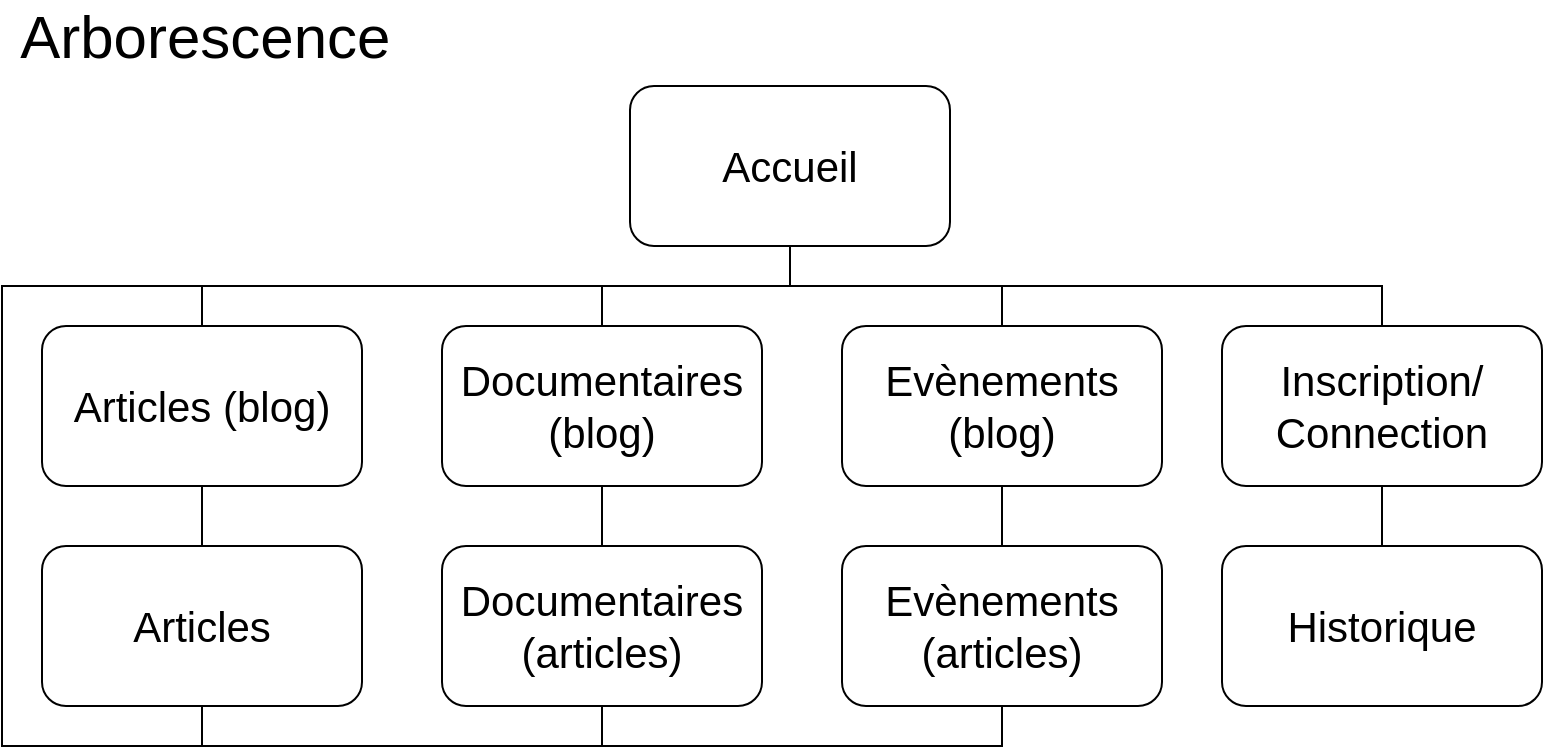 <mxfile version="23.1.5" type="device" pages="2">
  <diagram name="Page-1" id="3NOlI5YgGFhrqcbVbegV">
    <mxGraphModel dx="1434" dy="780" grid="1" gridSize="10" guides="1" tooltips="1" connect="1" arrows="1" fold="1" page="1" pageScale="1" pageWidth="827" pageHeight="1169" math="0" shadow="0">
      <root>
        <mxCell id="0" />
        <mxCell id="1" parent="0" />
        <mxCell id="WUT2AVNJbaeFNxMrnJXd-8" style="edgeStyle=orthogonalEdgeStyle;rounded=0;orthogonalLoop=1;jettySize=auto;html=1;exitX=0.5;exitY=1;exitDx=0;exitDy=0;endArrow=none;endFill=0;" parent="1" source="WUT2AVNJbaeFNxMrnJXd-1" target="WUT2AVNJbaeFNxMrnJXd-3" edge="1">
          <mxGeometry relative="1" as="geometry" />
        </mxCell>
        <mxCell id="WUT2AVNJbaeFNxMrnJXd-9" style="edgeStyle=orthogonalEdgeStyle;rounded=0;orthogonalLoop=1;jettySize=auto;html=1;exitX=0.5;exitY=0;exitDx=0;exitDy=0;entryX=0.5;entryY=0;entryDx=0;entryDy=0;endArrow=none;endFill=0;" parent="1" source="WUT2AVNJbaeFNxMrnJXd-5" target="WUT2AVNJbaeFNxMrnJXd-4" edge="1">
          <mxGeometry relative="1" as="geometry" />
        </mxCell>
        <mxCell id="WUT2AVNJbaeFNxMrnJXd-10" style="edgeStyle=orthogonalEdgeStyle;rounded=0;orthogonalLoop=1;jettySize=auto;html=1;exitX=0.5;exitY=1;exitDx=0;exitDy=0;endArrow=none;endFill=0;" parent="1" source="WUT2AVNJbaeFNxMrnJXd-1" target="WUT2AVNJbaeFNxMrnJXd-4" edge="1">
          <mxGeometry relative="1" as="geometry" />
        </mxCell>
        <mxCell id="WUT2AVNJbaeFNxMrnJXd-11" style="edgeStyle=orthogonalEdgeStyle;rounded=0;orthogonalLoop=1;jettySize=auto;html=1;exitX=0.5;exitY=1;exitDx=0;exitDy=0;entryX=0.5;entryY=0;entryDx=0;entryDy=0;endArrow=none;endFill=0;" parent="1" source="WUT2AVNJbaeFNxMrnJXd-1" target="WUT2AVNJbaeFNxMrnJXd-2" edge="1">
          <mxGeometry relative="1" as="geometry" />
        </mxCell>
        <mxCell id="WUT2AVNJbaeFNxMrnJXd-1" value="&lt;font style=&quot;font-size: 21px;&quot;&gt;Accueil&lt;/font&gt;" style="rounded=1;whiteSpace=wrap;html=1;" parent="1" vertex="1">
          <mxGeometry x="324.0" y="70" width="160" height="80" as="geometry" />
        </mxCell>
        <mxCell id="WUT2AVNJbaeFNxMrnJXd-18" style="edgeStyle=orthogonalEdgeStyle;rounded=0;orthogonalLoop=1;jettySize=auto;html=1;exitX=0.5;exitY=1;exitDx=0;exitDy=0;endArrow=none;endFill=0;" parent="1" source="WUT2AVNJbaeFNxMrnJXd-2" target="WUT2AVNJbaeFNxMrnJXd-17" edge="1">
          <mxGeometry relative="1" as="geometry" />
        </mxCell>
        <mxCell id="WUT2AVNJbaeFNxMrnJXd-2" value="&lt;span style=&quot;font-size: 21px;&quot;&gt;Articles (blog)&lt;/span&gt;" style="rounded=1;whiteSpace=wrap;html=1;" parent="1" vertex="1">
          <mxGeometry x="30" y="190" width="160" height="80" as="geometry" />
        </mxCell>
        <mxCell id="WUT2AVNJbaeFNxMrnJXd-20" style="edgeStyle=orthogonalEdgeStyle;rounded=0;orthogonalLoop=1;jettySize=auto;html=1;exitX=0.5;exitY=1;exitDx=0;exitDy=0;entryX=0.5;entryY=0;entryDx=0;entryDy=0;endArrow=none;endFill=0;" parent="1" source="WUT2AVNJbaeFNxMrnJXd-3" target="WUT2AVNJbaeFNxMrnJXd-19" edge="1">
          <mxGeometry relative="1" as="geometry" />
        </mxCell>
        <mxCell id="WUT2AVNJbaeFNxMrnJXd-3" value="&lt;span style=&quot;font-size: 21px;&quot;&gt;Documentaires (blog)&lt;/span&gt;" style="rounded=1;whiteSpace=wrap;html=1;" parent="1" vertex="1">
          <mxGeometry x="230" y="190" width="160" height="80" as="geometry" />
        </mxCell>
        <mxCell id="WUT2AVNJbaeFNxMrnJXd-22" style="edgeStyle=orthogonalEdgeStyle;rounded=0;orthogonalLoop=1;jettySize=auto;html=1;exitX=0.5;exitY=1;exitDx=0;exitDy=0;entryX=0.5;entryY=0;entryDx=0;entryDy=0;endArrow=none;endFill=0;" parent="1" source="WUT2AVNJbaeFNxMrnJXd-4" target="WUT2AVNJbaeFNxMrnJXd-21" edge="1">
          <mxGeometry relative="1" as="geometry" />
        </mxCell>
        <mxCell id="WUT2AVNJbaeFNxMrnJXd-4" value="&lt;span style=&quot;font-size: 21px;&quot;&gt;Evènements&lt;br&gt;(blog)&lt;br&gt;&lt;/span&gt;" style="rounded=1;whiteSpace=wrap;html=1;" parent="1" vertex="1">
          <mxGeometry x="430" y="190" width="160" height="80" as="geometry" />
        </mxCell>
        <mxCell id="WUT2AVNJbaeFNxMrnJXd-5" value="&lt;span style=&quot;font-size: 21px;&quot;&gt;Inscription/&lt;br&gt;Connection&lt;/span&gt;" style="rounded=1;whiteSpace=wrap;html=1;" parent="1" vertex="1">
          <mxGeometry x="620" y="190" width="160" height="80" as="geometry" />
        </mxCell>
        <mxCell id="8STsFo_Tg5Htc4X2_iGp-2" style="edgeStyle=orthogonalEdgeStyle;rounded=0;orthogonalLoop=1;jettySize=auto;html=1;exitX=0.5;exitY=0;exitDx=0;exitDy=0;entryX=0.5;entryY=1;entryDx=0;entryDy=0;endArrow=none;endFill=0;" parent="1" source="WUT2AVNJbaeFNxMrnJXd-6" target="WUT2AVNJbaeFNxMrnJXd-5" edge="1">
          <mxGeometry relative="1" as="geometry">
            <Array as="points">
              <mxPoint x="700" y="290" />
              <mxPoint x="700" y="290" />
            </Array>
          </mxGeometry>
        </mxCell>
        <mxCell id="WUT2AVNJbaeFNxMrnJXd-6" value="&lt;span style=&quot;font-size: 21px;&quot;&gt;Historique&lt;/span&gt;" style="rounded=1;whiteSpace=wrap;html=1;" parent="1" vertex="1">
          <mxGeometry x="620" y="300" width="160" height="80" as="geometry" />
        </mxCell>
        <mxCell id="WUT2AVNJbaeFNxMrnJXd-25" style="edgeStyle=orthogonalEdgeStyle;rounded=0;orthogonalLoop=1;jettySize=auto;html=1;exitX=0.5;exitY=1;exitDx=0;exitDy=0;entryX=0.5;entryY=1;entryDx=0;entryDy=0;endArrow=none;endFill=0;" parent="1" source="WUT2AVNJbaeFNxMrnJXd-17" target="WUT2AVNJbaeFNxMrnJXd-1" edge="1">
          <mxGeometry relative="1" as="geometry">
            <mxPoint x="420" y="160" as="targetPoint" />
            <Array as="points">
              <mxPoint x="110" y="400" />
              <mxPoint x="10" y="400" />
              <mxPoint x="10" y="170" />
              <mxPoint x="404" y="170" />
            </Array>
          </mxGeometry>
        </mxCell>
        <mxCell id="WUT2AVNJbaeFNxMrnJXd-17" value="&lt;span style=&quot;font-size: 21px;&quot;&gt;Articles&lt;/span&gt;" style="rounded=1;whiteSpace=wrap;html=1;" parent="1" vertex="1">
          <mxGeometry x="30" y="300" width="160" height="80" as="geometry" />
        </mxCell>
        <mxCell id="WUT2AVNJbaeFNxMrnJXd-26" style="edgeStyle=orthogonalEdgeStyle;rounded=0;orthogonalLoop=1;jettySize=auto;html=1;exitX=0.5;exitY=1;exitDx=0;exitDy=0;entryX=0.5;entryY=1;entryDx=0;entryDy=0;endArrow=none;endFill=0;" parent="1" source="WUT2AVNJbaeFNxMrnJXd-19" target="WUT2AVNJbaeFNxMrnJXd-17" edge="1">
          <mxGeometry relative="1" as="geometry" />
        </mxCell>
        <mxCell id="WUT2AVNJbaeFNxMrnJXd-19" value="&lt;span style=&quot;font-size: 21px;&quot;&gt;Documentaires (articles)&lt;/span&gt;" style="rounded=1;whiteSpace=wrap;html=1;" parent="1" vertex="1">
          <mxGeometry x="230" y="300" width="160" height="80" as="geometry" />
        </mxCell>
        <mxCell id="WUT2AVNJbaeFNxMrnJXd-27" style="edgeStyle=orthogonalEdgeStyle;rounded=0;orthogonalLoop=1;jettySize=auto;html=1;exitX=0.5;exitY=1;exitDx=0;exitDy=0;entryX=0.5;entryY=1;entryDx=0;entryDy=0;endArrow=none;endFill=0;" parent="1" source="WUT2AVNJbaeFNxMrnJXd-21" target="WUT2AVNJbaeFNxMrnJXd-19" edge="1">
          <mxGeometry relative="1" as="geometry" />
        </mxCell>
        <mxCell id="WUT2AVNJbaeFNxMrnJXd-21" value="&lt;span style=&quot;font-size: 21px;&quot;&gt;Evènements&lt;br&gt;(articles)&lt;/span&gt;" style="rounded=1;whiteSpace=wrap;html=1;" parent="1" vertex="1">
          <mxGeometry x="430" y="300" width="160" height="80" as="geometry" />
        </mxCell>
        <mxCell id="WUT2AVNJbaeFNxMrnJXd-33" value="&lt;font style=&quot;font-size: 30px;&quot;&gt;Arborescence&amp;nbsp;&amp;nbsp;&lt;/font&gt;" style="text;html=1;align=center;verticalAlign=middle;whiteSpace=wrap;rounded=0;" parent="1" vertex="1">
          <mxGeometry x="90" y="30" width="60" height="30" as="geometry" />
        </mxCell>
      </root>
    </mxGraphModel>
  </diagram>
  <diagram id="8Xj6s4WwI5Fz-j9W5gPw" name="Page-2">
    <mxGraphModel dx="1434" dy="780" grid="1" gridSize="10" guides="1" tooltips="1" connect="1" arrows="1" fold="1" page="1" pageScale="1" pageWidth="827" pageHeight="1169" math="0" shadow="0">
      <root>
        <mxCell id="0" />
        <mxCell id="1" parent="0" />
        <mxCell id="uZkBwTXbdrf-NbMscQa5-1" style="edgeStyle=orthogonalEdgeStyle;rounded=0;orthogonalLoop=1;jettySize=auto;html=1;exitX=0.5;exitY=1;exitDx=0;exitDy=0;endArrow=none;endFill=0;" edge="1" parent="1" source="uZkBwTXbdrf-NbMscQa5-5" target="uZkBwTXbdrf-NbMscQa5-9">
          <mxGeometry relative="1" as="geometry" />
        </mxCell>
        <mxCell id="uZkBwTXbdrf-NbMscQa5-3" style="edgeStyle=orthogonalEdgeStyle;rounded=0;orthogonalLoop=1;jettySize=auto;html=1;exitX=0.5;exitY=1;exitDx=0;exitDy=0;endArrow=none;endFill=0;" edge="1" parent="1" source="uZkBwTXbdrf-NbMscQa5-5" target="uZkBwTXbdrf-NbMscQa5-11">
          <mxGeometry relative="1" as="geometry" />
        </mxCell>
        <mxCell id="uZkBwTXbdrf-NbMscQa5-4" style="edgeStyle=orthogonalEdgeStyle;rounded=0;orthogonalLoop=1;jettySize=auto;html=1;exitX=0.5;exitY=1;exitDx=0;exitDy=0;entryX=0.5;entryY=0;entryDx=0;entryDy=0;endArrow=none;endFill=0;" edge="1" parent="1" source="uZkBwTXbdrf-NbMscQa5-5" target="uZkBwTXbdrf-NbMscQa5-7">
          <mxGeometry relative="1" as="geometry" />
        </mxCell>
        <mxCell id="uZkBwTXbdrf-NbMscQa5-5" value="&lt;font style=&quot;font-size: 21px;&quot;&gt;Accueil&lt;/font&gt;" style="rounded=1;whiteSpace=wrap;html=1;" vertex="1" parent="1">
          <mxGeometry x="230.0" y="70" width="160" height="80" as="geometry" />
        </mxCell>
        <mxCell id="uZkBwTXbdrf-NbMscQa5-6" style="edgeStyle=orthogonalEdgeStyle;rounded=0;orthogonalLoop=1;jettySize=auto;html=1;exitX=0.5;exitY=1;exitDx=0;exitDy=0;endArrow=none;endFill=0;" edge="1" parent="1" source="uZkBwTXbdrf-NbMscQa5-7" target="uZkBwTXbdrf-NbMscQa5-16">
          <mxGeometry relative="1" as="geometry" />
        </mxCell>
        <mxCell id="uZkBwTXbdrf-NbMscQa5-7" value="&lt;span style=&quot;font-size: 21px;&quot;&gt;Articles (blog)&lt;/span&gt;" style="rounded=1;whiteSpace=wrap;html=1;" vertex="1" parent="1">
          <mxGeometry x="30" y="190" width="160" height="80" as="geometry" />
        </mxCell>
        <mxCell id="uZkBwTXbdrf-NbMscQa5-8" style="edgeStyle=orthogonalEdgeStyle;rounded=0;orthogonalLoop=1;jettySize=auto;html=1;exitX=0.5;exitY=1;exitDx=0;exitDy=0;entryX=0.5;entryY=0;entryDx=0;entryDy=0;endArrow=none;endFill=0;" edge="1" parent="1" source="uZkBwTXbdrf-NbMscQa5-9" target="uZkBwTXbdrf-NbMscQa5-18">
          <mxGeometry relative="1" as="geometry" />
        </mxCell>
        <mxCell id="uZkBwTXbdrf-NbMscQa5-9" value="&lt;span style=&quot;font-size: 21px;&quot;&gt;Statistiques (blog)&lt;/span&gt;" style="rounded=1;whiteSpace=wrap;html=1;" vertex="1" parent="1">
          <mxGeometry x="230" y="190" width="160" height="80" as="geometry" />
        </mxCell>
        <mxCell id="uZkBwTXbdrf-NbMscQa5-10" style="edgeStyle=orthogonalEdgeStyle;rounded=0;orthogonalLoop=1;jettySize=auto;html=1;exitX=0.5;exitY=1;exitDx=0;exitDy=0;entryX=0.5;entryY=0;entryDx=0;entryDy=0;endArrow=none;endFill=0;" edge="1" parent="1" source="uZkBwTXbdrf-NbMscQa5-11" target="uZkBwTXbdrf-NbMscQa5-20">
          <mxGeometry relative="1" as="geometry" />
        </mxCell>
        <mxCell id="uZkBwTXbdrf-NbMscQa5-11" value="&lt;span style=&quot;font-size: 21px;&quot;&gt;Evènements&lt;br&gt;(blog)&lt;br&gt;&lt;/span&gt;" style="rounded=1;whiteSpace=wrap;html=1;" vertex="1" parent="1">
          <mxGeometry x="430" y="190" width="160" height="80" as="geometry" />
        </mxCell>
        <mxCell id="uZkBwTXbdrf-NbMscQa5-15" style="edgeStyle=orthogonalEdgeStyle;rounded=0;orthogonalLoop=1;jettySize=auto;html=1;exitX=0.5;exitY=1;exitDx=0;exitDy=0;entryX=0.5;entryY=1;entryDx=0;entryDy=0;endArrow=none;endFill=0;" edge="1" parent="1" source="uZkBwTXbdrf-NbMscQa5-16" target="uZkBwTXbdrf-NbMscQa5-5">
          <mxGeometry relative="1" as="geometry">
            <mxPoint x="420" y="160" as="targetPoint" />
            <Array as="points">
              <mxPoint x="110" y="400" />
              <mxPoint x="10" y="400" />
              <mxPoint x="10" y="170" />
              <mxPoint x="310" y="170" />
            </Array>
          </mxGeometry>
        </mxCell>
        <mxCell id="uZkBwTXbdrf-NbMscQa5-16" value="&lt;span style=&quot;font-size: 21px;&quot;&gt;Articles&lt;/span&gt;" style="rounded=1;whiteSpace=wrap;html=1;" vertex="1" parent="1">
          <mxGeometry x="30" y="300" width="160" height="80" as="geometry" />
        </mxCell>
        <mxCell id="uZkBwTXbdrf-NbMscQa5-17" style="edgeStyle=orthogonalEdgeStyle;rounded=0;orthogonalLoop=1;jettySize=auto;html=1;exitX=0.5;exitY=1;exitDx=0;exitDy=0;entryX=0.5;entryY=1;entryDx=0;entryDy=0;endArrow=none;endFill=0;" edge="1" parent="1" source="uZkBwTXbdrf-NbMscQa5-18" target="uZkBwTXbdrf-NbMscQa5-16">
          <mxGeometry relative="1" as="geometry" />
        </mxCell>
        <mxCell id="uZkBwTXbdrf-NbMscQa5-18" value="&lt;span style=&quot;font-size: 21px;&quot;&gt;Statistiques (articles)&lt;/span&gt;" style="rounded=1;whiteSpace=wrap;html=1;" vertex="1" parent="1">
          <mxGeometry x="230" y="300" width="160" height="80" as="geometry" />
        </mxCell>
        <mxCell id="uZkBwTXbdrf-NbMscQa5-19" style="edgeStyle=orthogonalEdgeStyle;rounded=0;orthogonalLoop=1;jettySize=auto;html=1;exitX=0.5;exitY=1;exitDx=0;exitDy=0;entryX=0.5;entryY=1;entryDx=0;entryDy=0;endArrow=none;endFill=0;" edge="1" parent="1" source="uZkBwTXbdrf-NbMscQa5-20" target="uZkBwTXbdrf-NbMscQa5-18">
          <mxGeometry relative="1" as="geometry" />
        </mxCell>
        <mxCell id="uZkBwTXbdrf-NbMscQa5-20" value="&lt;span style=&quot;font-size: 21px;&quot;&gt;Evènements&lt;br&gt;(articles)&lt;/span&gt;" style="rounded=1;whiteSpace=wrap;html=1;" vertex="1" parent="1">
          <mxGeometry x="430" y="300" width="160" height="80" as="geometry" />
        </mxCell>
        <mxCell id="uZkBwTXbdrf-NbMscQa5-21" value="&lt;font style=&quot;font-size: 30px;&quot;&gt;Arborescence&amp;nbsp;&amp;nbsp;&lt;/font&gt;" style="text;html=1;align=center;verticalAlign=middle;whiteSpace=wrap;rounded=0;" vertex="1" parent="1">
          <mxGeometry x="90" y="30" width="60" height="30" as="geometry" />
        </mxCell>
        <mxCell id="Nklxcl-ytWOflSaP0C19-1" value="&lt;span style=&quot;font-size: 21px;&quot;&gt;Articles (blog)&lt;/span&gt;" style="rounded=1;whiteSpace=wrap;html=1;" vertex="1" parent="1">
          <mxGeometry x="40" y="200" width="160" height="80" as="geometry" />
        </mxCell>
        <mxCell id="Nklxcl-ytWOflSaP0C19-2" value="&lt;span style=&quot;font-size: 21px;&quot;&gt;blog&lt;/span&gt;" style="rounded=1;whiteSpace=wrap;html=1;" vertex="1" parent="1">
          <mxGeometry x="50" y="210" width="160" height="80" as="geometry" />
        </mxCell>
      </root>
    </mxGraphModel>
  </diagram>
</mxfile>
